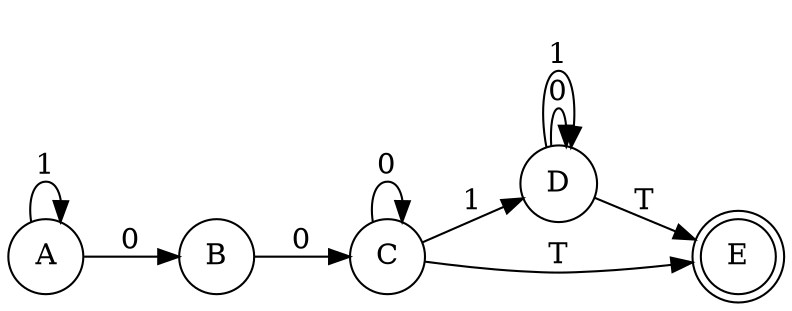 digraph DFA {
    rankdir=LR;
    node [shape = circle];
    A [shape=circle];
    B [shape=circle];
    C [shape=circle];
    D [shape=circle];
    E [shape=doublecircle];
    A -> B [label="0"];
    A -> A [label="1"];
    B -> C [label="0"];
    C -> C [label="0"];
    C -> D [label="1"];
    C -> E [label="T"];
    D -> D [label="0"];
    D -> D [label="1"];
    D -> E [label="T"];
}